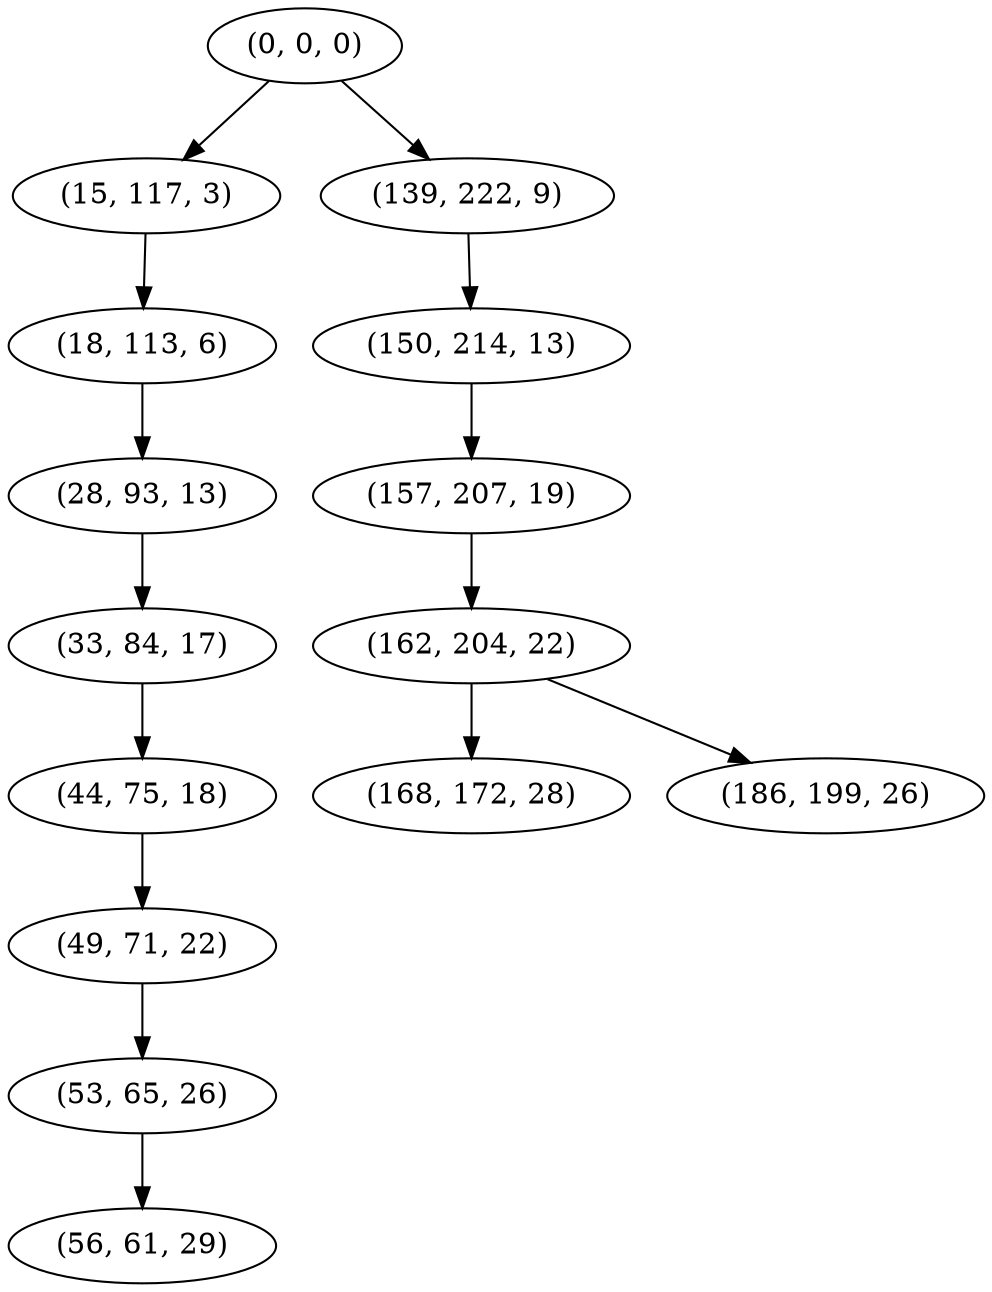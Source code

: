 digraph tree {
    "(0, 0, 0)";
    "(15, 117, 3)";
    "(18, 113, 6)";
    "(28, 93, 13)";
    "(33, 84, 17)";
    "(44, 75, 18)";
    "(49, 71, 22)";
    "(53, 65, 26)";
    "(56, 61, 29)";
    "(139, 222, 9)";
    "(150, 214, 13)";
    "(157, 207, 19)";
    "(162, 204, 22)";
    "(168, 172, 28)";
    "(186, 199, 26)";
    "(0, 0, 0)" -> "(15, 117, 3)";
    "(0, 0, 0)" -> "(139, 222, 9)";
    "(15, 117, 3)" -> "(18, 113, 6)";
    "(18, 113, 6)" -> "(28, 93, 13)";
    "(28, 93, 13)" -> "(33, 84, 17)";
    "(33, 84, 17)" -> "(44, 75, 18)";
    "(44, 75, 18)" -> "(49, 71, 22)";
    "(49, 71, 22)" -> "(53, 65, 26)";
    "(53, 65, 26)" -> "(56, 61, 29)";
    "(139, 222, 9)" -> "(150, 214, 13)";
    "(150, 214, 13)" -> "(157, 207, 19)";
    "(157, 207, 19)" -> "(162, 204, 22)";
    "(162, 204, 22)" -> "(168, 172, 28)";
    "(162, 204, 22)" -> "(186, 199, 26)";
}
